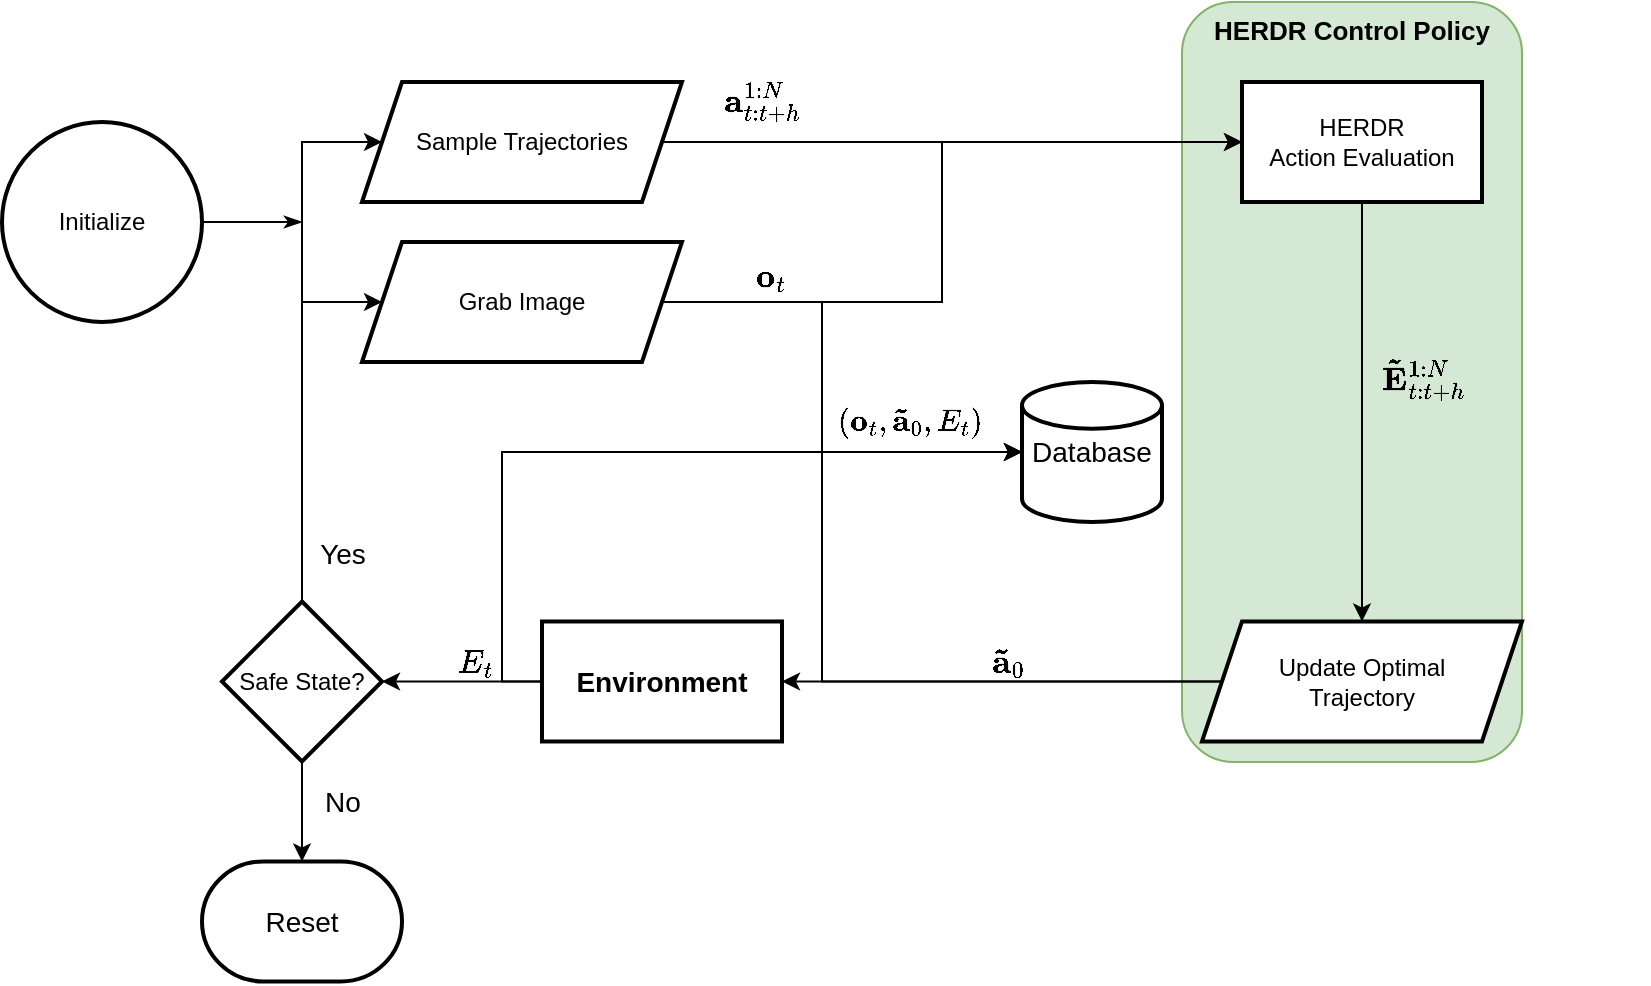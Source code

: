 <mxfile version="17.4.6" type="device"><diagram id="OZjPWp2KQWsjFfv_16Gb" name="Page-1"><mxGraphModel dx="946" dy="604" grid="1" gridSize="10" guides="1" tooltips="1" connect="1" arrows="1" fold="1" page="1" pageScale="1" pageWidth="2339" pageHeight="3300" math="1" shadow="0"><root><mxCell id="0"/><mxCell id="1" parent="0"/><mxCell id="J1iF2Nz-mpVd5FEyTrg--38" value="HERDR Control Policy" style="rounded=1;whiteSpace=wrap;html=1;labelBackgroundColor=none;fontSize=13;fillColor=#d5e8d4;strokeColor=#82b366;verticalAlign=top;fontStyle=1" vertex="1" parent="1"><mxGeometry x="1470" y="470" width="170" height="380" as="geometry"/></mxCell><mxCell id="J1iF2Nz-mpVd5FEyTrg--25" style="edgeStyle=orthogonalEdgeStyle;rounded=0;orthogonalLoop=1;jettySize=auto;html=1;fontSize=14;endArrow=classicThin;endFill=1;" edge="1" parent="1" source="J1iF2Nz-mpVd5FEyTrg--3"><mxGeometry relative="1" as="geometry"><mxPoint x="1030" y="580" as="targetPoint"/></mxGeometry></mxCell><mxCell id="J1iF2Nz-mpVd5FEyTrg--3" value="Initialize" style="strokeWidth=2;html=1;shape=mxgraph.flowchart.start_2;whiteSpace=wrap;" vertex="1" parent="1"><mxGeometry x="880" y="530" width="100" height="100" as="geometry"/></mxCell><mxCell id="J1iF2Nz-mpVd5FEyTrg--7" value="" style="edgeStyle=orthogonalEdgeStyle;rounded=0;orthogonalLoop=1;jettySize=auto;html=1;" edge="1" parent="1" source="J1iF2Nz-mpVd5FEyTrg--4" target="J1iF2Nz-mpVd5FEyTrg--6"><mxGeometry relative="1" as="geometry"/></mxCell><mxCell id="J1iF2Nz-mpVd5FEyTrg--32" value="&lt;div&gt;$$ \mathbf{a}^{1:N}_{t:t+h} $$&lt;/div&gt;" style="edgeLabel;html=1;align=center;verticalAlign=middle;resizable=0;points=[];fontSize=14;labelBackgroundColor=none;" vertex="1" connectable="0" parent="J1iF2Nz-mpVd5FEyTrg--7"><mxGeometry x="-0.426" y="-4" relative="1" as="geometry"><mxPoint x="-33" y="-24" as="offset"/></mxGeometry></mxCell><mxCell id="J1iF2Nz-mpVd5FEyTrg--4" value="&lt;div&gt;Sample Trajectories&lt;/div&gt;" style="shape=parallelogram;perimeter=parallelogramPerimeter;whiteSpace=wrap;html=1;fixedSize=1;strokeWidth=2;" vertex="1" parent="1"><mxGeometry x="1060" y="510" width="160" height="60" as="geometry"/></mxCell><mxCell id="J1iF2Nz-mpVd5FEyTrg--15" style="edgeStyle=orthogonalEdgeStyle;rounded=0;orthogonalLoop=1;jettySize=auto;html=1;entryX=0.5;entryY=0;entryDx=0;entryDy=0;fontSize=14;" edge="1" parent="1" source="J1iF2Nz-mpVd5FEyTrg--6" target="J1iF2Nz-mpVd5FEyTrg--14"><mxGeometry relative="1" as="geometry"/></mxCell><mxCell id="J1iF2Nz-mpVd5FEyTrg--16" value="$$ \mathbf{\tilde{E}}^{1:N}_{t:t+h} $$" style="edgeLabel;html=1;align=center;verticalAlign=middle;resizable=0;points=[];fontSize=14;labelBackgroundColor=none;" vertex="1" connectable="0" parent="J1iF2Nz-mpVd5FEyTrg--15"><mxGeometry x="-0.299" y="2" relative="1" as="geometry"><mxPoint x="28" y="14" as="offset"/></mxGeometry></mxCell><mxCell id="J1iF2Nz-mpVd5FEyTrg--6" value="&lt;div&gt;HERDR &lt;br&gt;&lt;/div&gt;Action Evaluation" style="whiteSpace=wrap;html=1;strokeWidth=2;" vertex="1" parent="1"><mxGeometry x="1500" y="510" width="120" height="60" as="geometry"/></mxCell><mxCell id="J1iF2Nz-mpVd5FEyTrg--22" value="" style="edgeStyle=orthogonalEdgeStyle;rounded=0;orthogonalLoop=1;jettySize=auto;html=1;fontSize=14;" edge="1" parent="1" source="J1iF2Nz-mpVd5FEyTrg--8" target="J1iF2Nz-mpVd5FEyTrg--21"><mxGeometry relative="1" as="geometry"/></mxCell><mxCell id="J1iF2Nz-mpVd5FEyTrg--31" value="$$ E_t $$" style="edgeLabel;html=1;align=center;verticalAlign=middle;resizable=0;points=[];fontSize=14;labelBackgroundColor=none;" vertex="1" connectable="0" parent="J1iF2Nz-mpVd5FEyTrg--22"><mxGeometry x="-0.14" relative="1" as="geometry"><mxPoint y="-10" as="offset"/></mxGeometry></mxCell><mxCell id="J1iF2Nz-mpVd5FEyTrg--36" style="edgeStyle=orthogonalEdgeStyle;rounded=0;orthogonalLoop=1;jettySize=auto;html=1;exitX=0;exitY=0.5;exitDx=0;exitDy=0;entryX=0;entryY=0.5;entryDx=0;entryDy=0;entryPerimeter=0;labelBackgroundColor=none;fontSize=14;endArrow=classic;endFill=1;" edge="1" parent="1" source="J1iF2Nz-mpVd5FEyTrg--8" target="J1iF2Nz-mpVd5FEyTrg--30"><mxGeometry relative="1" as="geometry"/></mxCell><mxCell id="J1iF2Nz-mpVd5FEyTrg--8" value="&lt;b&gt;&lt;font style=&quot;font-size: 14px&quot;&gt;Environment&lt;br&gt;&lt;/font&gt;&lt;/b&gt;" style="whiteSpace=wrap;html=1;strokeWidth=2;" vertex="1" parent="1"><mxGeometry x="1150" y="779.74" width="120" height="60" as="geometry"/></mxCell><mxCell id="J1iF2Nz-mpVd5FEyTrg--13" style="edgeStyle=orthogonalEdgeStyle;rounded=0;orthogonalLoop=1;jettySize=auto;html=1;entryX=0;entryY=0.5;entryDx=0;entryDy=0;fontSize=14;" edge="1" parent="1" source="J1iF2Nz-mpVd5FEyTrg--12" target="J1iF2Nz-mpVd5FEyTrg--6"><mxGeometry relative="1" as="geometry"><Array as="points"><mxPoint x="1350" y="620"/><mxPoint x="1350" y="540"/></Array></mxGeometry></mxCell><mxCell id="J1iF2Nz-mpVd5FEyTrg--33" value="$$ \mathbf{o}_t $$" style="edgeLabel;html=1;align=center;verticalAlign=middle;resizable=0;points=[];fontSize=14;labelBackgroundColor=none;" vertex="1" connectable="0" parent="J1iF2Nz-mpVd5FEyTrg--13"><mxGeometry x="-0.671" relative="1" as="geometry"><mxPoint x="-7" y="-13" as="offset"/></mxGeometry></mxCell><mxCell id="J1iF2Nz-mpVd5FEyTrg--34" style="edgeStyle=orthogonalEdgeStyle;rounded=0;orthogonalLoop=1;jettySize=auto;html=1;exitX=1;exitY=0.5;exitDx=0;exitDy=0;entryX=0;entryY=0.5;entryDx=0;entryDy=0;entryPerimeter=0;labelBackgroundColor=none;fontSize=14;endArrow=classic;endFill=1;" edge="1" parent="1" source="J1iF2Nz-mpVd5FEyTrg--12" target="J1iF2Nz-mpVd5FEyTrg--30"><mxGeometry relative="1" as="geometry"><Array as="points"><mxPoint x="1290" y="620"/><mxPoint x="1290" y="695"/></Array></mxGeometry></mxCell><mxCell id="J1iF2Nz-mpVd5FEyTrg--12" value="Grab Image" style="shape=parallelogram;perimeter=parallelogramPerimeter;whiteSpace=wrap;html=1;fixedSize=1;strokeWidth=2;" vertex="1" parent="1"><mxGeometry x="1060" y="590" width="160" height="60" as="geometry"/></mxCell><mxCell id="J1iF2Nz-mpVd5FEyTrg--19" style="edgeStyle=orthogonalEdgeStyle;rounded=0;orthogonalLoop=1;jettySize=auto;html=1;exitX=0;exitY=0.5;exitDx=0;exitDy=0;fontSize=14;" edge="1" parent="1" source="J1iF2Nz-mpVd5FEyTrg--14" target="J1iF2Nz-mpVd5FEyTrg--8"><mxGeometry relative="1" as="geometry"/></mxCell><mxCell id="J1iF2Nz-mpVd5FEyTrg--20" value="$$ \mathbf{\tilde{a}}_0 $$" style="edgeLabel;html=1;align=center;verticalAlign=middle;resizable=0;points=[];fontSize=14;labelBackgroundColor=none;" vertex="1" connectable="0" parent="J1iF2Nz-mpVd5FEyTrg--19"><mxGeometry x="-0.295" relative="1" as="geometry"><mxPoint x="-30" y="-10" as="offset"/></mxGeometry></mxCell><mxCell id="J1iF2Nz-mpVd5FEyTrg--35" style="edgeStyle=orthogonalEdgeStyle;rounded=0;orthogonalLoop=1;jettySize=auto;html=1;exitX=0;exitY=0.5;exitDx=0;exitDy=0;labelBackgroundColor=none;fontSize=14;endArrow=classic;endFill=1;entryX=0;entryY=0.5;entryDx=0;entryDy=0;entryPerimeter=0;" edge="1" parent="1" source="J1iF2Nz-mpVd5FEyTrg--14" target="J1iF2Nz-mpVd5FEyTrg--30"><mxGeometry relative="1" as="geometry"><mxPoint x="1370" y="690" as="targetPoint"/><Array as="points"><mxPoint x="1290" y="810"/><mxPoint x="1290" y="695"/></Array></mxGeometry></mxCell><mxCell id="J1iF2Nz-mpVd5FEyTrg--37" value="$$ (\mathbf{o}_t, \mathbf{\tilde{a}}_0,E_t) $$" style="edgeLabel;html=1;align=center;verticalAlign=middle;resizable=0;points=[];fontSize=13;labelBackgroundColor=none;" vertex="1" connectable="0" parent="J1iF2Nz-mpVd5FEyTrg--35"><mxGeometry x="0.729" relative="1" as="geometry"><mxPoint y="-15" as="offset"/></mxGeometry></mxCell><mxCell id="J1iF2Nz-mpVd5FEyTrg--14" value="&lt;div&gt;Update Optimal&lt;/div&gt;&lt;div&gt;Trajectory&lt;br&gt;&lt;/div&gt;" style="shape=parallelogram;perimeter=parallelogramPerimeter;whiteSpace=wrap;html=1;fixedSize=1;strokeWidth=2;" vertex="1" parent="1"><mxGeometry x="1480" y="779.74" width="160" height="60" as="geometry"/></mxCell><mxCell id="J1iF2Nz-mpVd5FEyTrg--23" style="edgeStyle=orthogonalEdgeStyle;rounded=0;orthogonalLoop=1;jettySize=auto;html=1;exitX=0.5;exitY=0;exitDx=0;exitDy=0;entryX=0;entryY=0.5;entryDx=0;entryDy=0;fontSize=14;" edge="1" parent="1" source="J1iF2Nz-mpVd5FEyTrg--21" target="J1iF2Nz-mpVd5FEyTrg--12"><mxGeometry relative="1" as="geometry"><Array as="points"><mxPoint x="1030" y="620"/></Array></mxGeometry></mxCell><mxCell id="J1iF2Nz-mpVd5FEyTrg--24" style="edgeStyle=orthogonalEdgeStyle;rounded=0;orthogonalLoop=1;jettySize=auto;html=1;exitX=0.5;exitY=0;exitDx=0;exitDy=0;entryX=0;entryY=0.5;entryDx=0;entryDy=0;fontSize=14;" edge="1" parent="1" source="J1iF2Nz-mpVd5FEyTrg--21" target="J1iF2Nz-mpVd5FEyTrg--4"><mxGeometry relative="1" as="geometry"><Array as="points"><mxPoint x="1030" y="540"/></Array></mxGeometry></mxCell><mxCell id="J1iF2Nz-mpVd5FEyTrg--26" value="Yes" style="edgeLabel;html=1;align=center;verticalAlign=middle;resizable=0;points=[];fontSize=14;labelBackgroundColor=none;" vertex="1" connectable="0" parent="J1iF2Nz-mpVd5FEyTrg--24"><mxGeometry x="-0.864" y="-3" relative="1" as="geometry"><mxPoint x="17" y="-5" as="offset"/></mxGeometry></mxCell><mxCell id="J1iF2Nz-mpVd5FEyTrg--29" value="No" style="edgeStyle=orthogonalEdgeStyle;rounded=0;orthogonalLoop=1;jettySize=auto;html=1;exitX=0.5;exitY=1;exitDx=0;exitDy=0;entryX=0.5;entryY=0;entryDx=0;entryDy=0;entryPerimeter=0;fontSize=14;endArrow=classic;endFill=1;labelBackgroundColor=none;" edge="1" parent="1" source="J1iF2Nz-mpVd5FEyTrg--21" target="J1iF2Nz-mpVd5FEyTrg--28"><mxGeometry x="-0.2" y="20" relative="1" as="geometry"><mxPoint as="offset"/></mxGeometry></mxCell><mxCell id="J1iF2Nz-mpVd5FEyTrg--21" value="Safe State?" style="rhombus;whiteSpace=wrap;html=1;strokeWidth=2;" vertex="1" parent="1"><mxGeometry x="990" y="769.74" width="80" height="80" as="geometry"/></mxCell><mxCell id="J1iF2Nz-mpVd5FEyTrg--28" value="Reset" style="strokeWidth=2;html=1;shape=mxgraph.flowchart.terminator;whiteSpace=wrap;labelBackgroundColor=none;fontSize=14;" vertex="1" parent="1"><mxGeometry x="980" y="899.74" width="100" height="60" as="geometry"/></mxCell><mxCell id="J1iF2Nz-mpVd5FEyTrg--30" value="Database" style="strokeWidth=2;html=1;shape=mxgraph.flowchart.database;whiteSpace=wrap;labelBackgroundColor=none;fontSize=14;" vertex="1" parent="1"><mxGeometry x="1390" y="660" width="70" height="70" as="geometry"/></mxCell></root></mxGraphModel></diagram></mxfile>